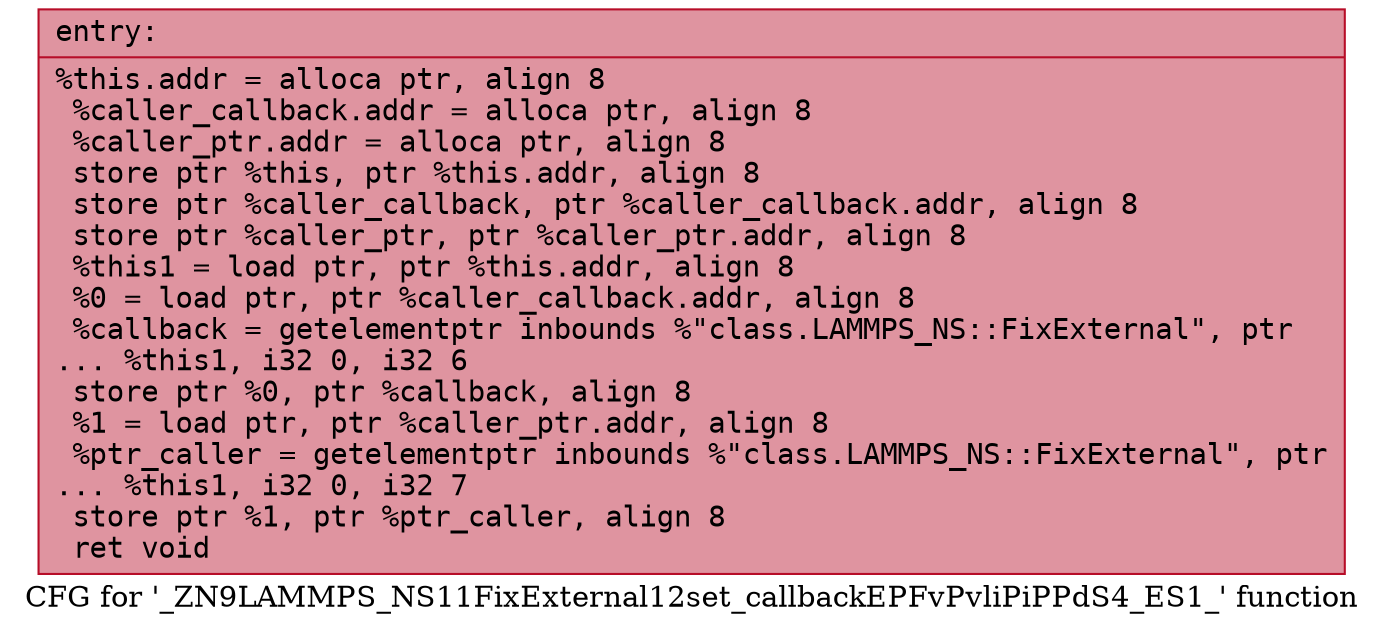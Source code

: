digraph "CFG for '_ZN9LAMMPS_NS11FixExternal12set_callbackEPFvPvliPiPPdS4_ES1_' function" {
	label="CFG for '_ZN9LAMMPS_NS11FixExternal12set_callbackEPFvPvliPiPPdS4_ES1_' function";

	Node0x5634c6570c10 [shape=record,color="#b70d28ff", style=filled, fillcolor="#b70d2870" fontname="Courier",label="{entry:\l|  %this.addr = alloca ptr, align 8\l  %caller_callback.addr = alloca ptr, align 8\l  %caller_ptr.addr = alloca ptr, align 8\l  store ptr %this, ptr %this.addr, align 8\l  store ptr %caller_callback, ptr %caller_callback.addr, align 8\l  store ptr %caller_ptr, ptr %caller_ptr.addr, align 8\l  %this1 = load ptr, ptr %this.addr, align 8\l  %0 = load ptr, ptr %caller_callback.addr, align 8\l  %callback = getelementptr inbounds %\"class.LAMMPS_NS::FixExternal\", ptr\l... %this1, i32 0, i32 6\l  store ptr %0, ptr %callback, align 8\l  %1 = load ptr, ptr %caller_ptr.addr, align 8\l  %ptr_caller = getelementptr inbounds %\"class.LAMMPS_NS::FixExternal\", ptr\l... %this1, i32 0, i32 7\l  store ptr %1, ptr %ptr_caller, align 8\l  ret void\l}"];
}
